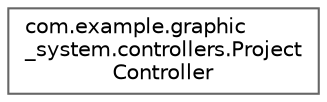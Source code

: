 digraph "Graphical Class Hierarchy"
{
 // LATEX_PDF_SIZE
  bgcolor="transparent";
  edge [fontname=Helvetica,fontsize=10,labelfontname=Helvetica,labelfontsize=10];
  node [fontname=Helvetica,fontsize=10,shape=box,height=0.2,width=0.4];
  rankdir="LR";
  Node0 [id="Node000000",label="com.example.graphic\l_system.controllers.Project\lController",height=0.2,width=0.4,color="grey40", fillcolor="white", style="filled",URL="$a00099.html",tooltip=" "];
}
